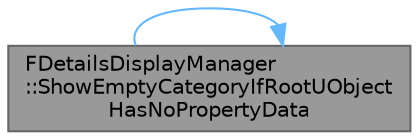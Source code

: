 digraph "FDetailsDisplayManager::ShowEmptyCategoryIfRootUObjectHasNoPropertyData"
{
 // INTERACTIVE_SVG=YES
 // LATEX_PDF_SIZE
  bgcolor="transparent";
  edge [fontname=Helvetica,fontsize=10,labelfontname=Helvetica,labelfontsize=10];
  node [fontname=Helvetica,fontsize=10,shape=box,height=0.2,width=0.4];
  rankdir="LR";
  Node1 [id="Node000001",label="FDetailsDisplayManager\l::ShowEmptyCategoryIfRootUObject\lHasNoPropertyData",height=0.2,width=0.4,color="gray40", fillcolor="grey60", style="filled", fontcolor="black",tooltip="Returns true if the specified UObject is a Root Node Object and should show an empty Category stub ev..."];
  Node1 -> Node1 [id="edge1_Node000001_Node000001",color="steelblue1",style="solid",tooltip=" "];
}
